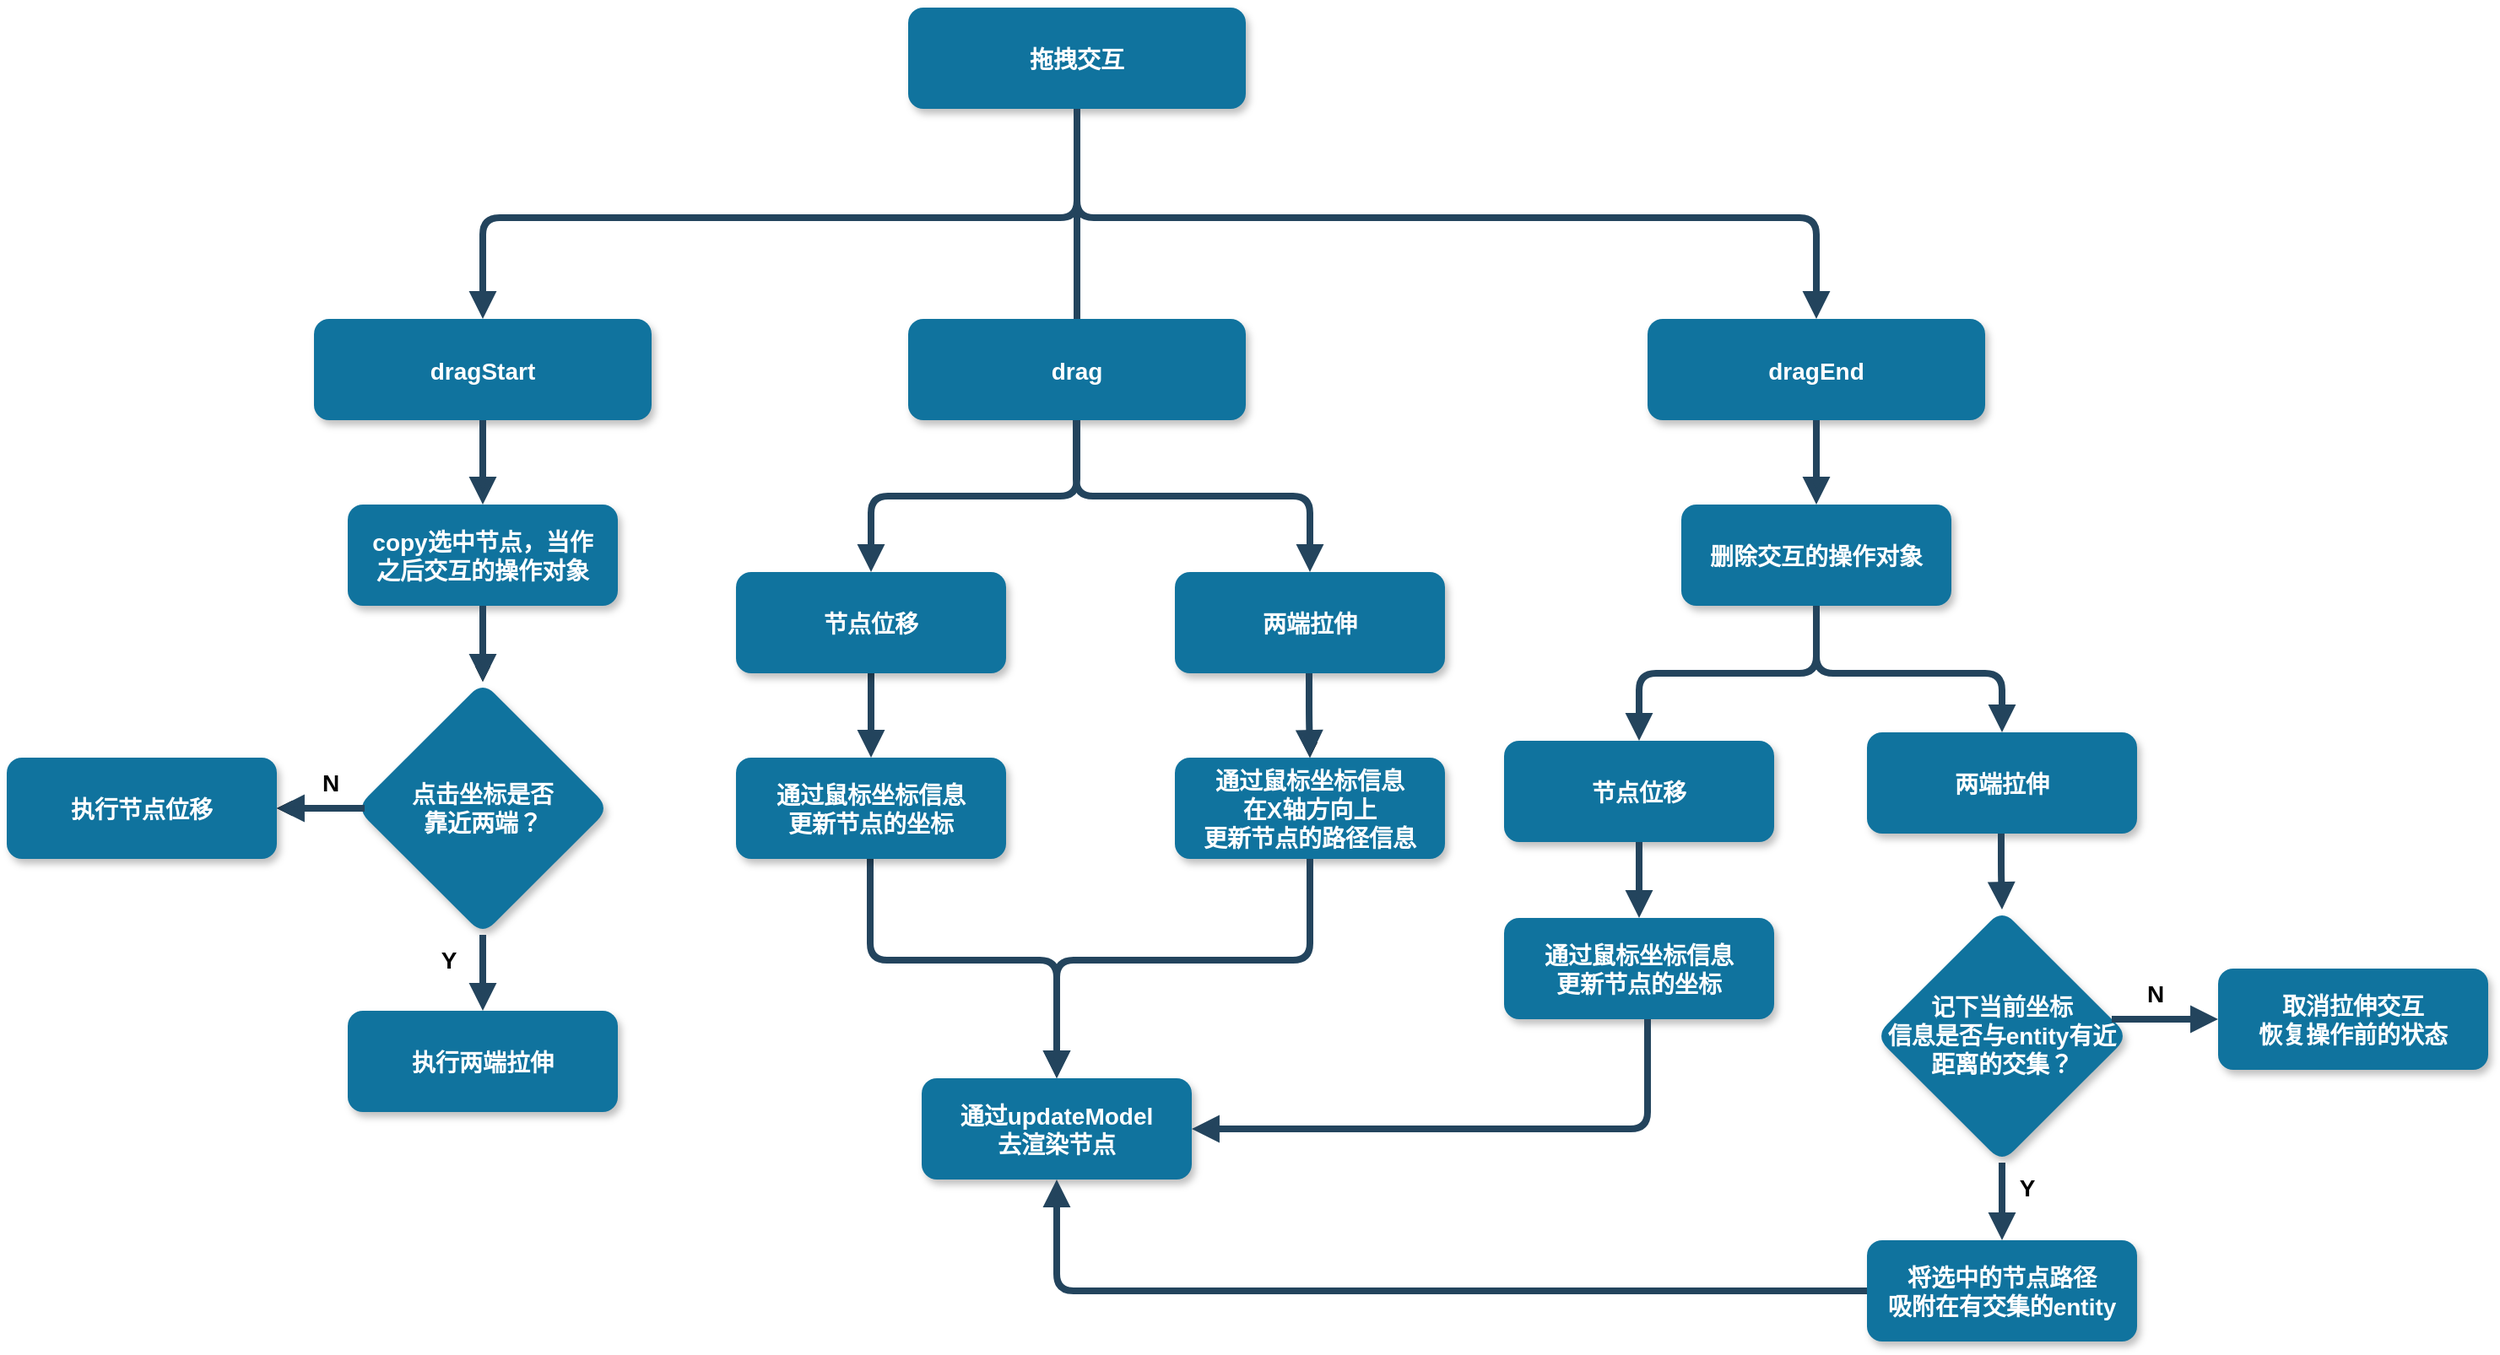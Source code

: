 <mxfile version="17.4.6" type="github">
  <diagram name="Page-1" id="97916047-d0de-89f5-080d-49f4d83e522f">
    <mxGraphModel dx="1426" dy="769" grid="1" gridSize="10" guides="1" tooltips="1" connect="1" arrows="1" fold="1" page="1" pageScale="1.5" pageWidth="1169" pageHeight="827" background="none" math="0" shadow="0">
      <root>
        <mxCell id="0" />
        <mxCell id="1" parent="0" />
        <mxCell id="2" value="拖拽交互" style="rounded=1;fillColor=#10739E;strokeColor=none;shadow=1;gradientColor=none;fontStyle=1;fontColor=#FFFFFF;fontSize=14;" parent="1" vertex="1">
          <mxGeometry x="672" y="205.5" width="200" height="60" as="geometry" />
        </mxCell>
        <mxCell id="4" value="dragStart" style="rounded=1;fillColor=#10739E;strokeColor=none;shadow=1;gradientColor=none;fontStyle=1;fontColor=#FFFFFF;fontSize=14;" parent="1" vertex="1">
          <mxGeometry x="320" y="390" width="200" height="60" as="geometry" />
        </mxCell>
        <mxCell id="6" value="dragEnd" style="rounded=1;fillColor=#10739E;strokeColor=none;shadow=1;gradientColor=none;fontStyle=1;fontColor=#FFFFFF;fontSize=14;" parent="1" vertex="1">
          <mxGeometry x="1110" y="390" width="200" height="60" as="geometry" />
        </mxCell>
        <mxCell id="30" value="" style="edgeStyle=elbowEdgeStyle;elbow=vertical;strokeWidth=4;endArrow=block;endFill=1;fontStyle=1;strokeColor=#23445D;" parent="1" target="5" edge="1">
          <mxGeometry x="22" y="165.5" width="100" height="100" as="geometry">
            <mxPoint x="772" y="405.5" as="sourcePoint" />
            <mxPoint x="122" y="165.5" as="targetPoint" />
          </mxGeometry>
        </mxCell>
        <mxCell id="31" value="" style="edgeStyle=elbowEdgeStyle;elbow=vertical;strokeWidth=4;endArrow=block;endFill=1;fontStyle=1;strokeColor=#23445D;exitX=0.5;exitY=1;exitDx=0;exitDy=0;" parent="1" source="2" target="4" edge="1">
          <mxGeometry x="22" y="165.5" width="100" height="100" as="geometry">
            <mxPoint x="770" y="320" as="sourcePoint" />
            <mxPoint x="122" y="165.5" as="targetPoint" />
            <Array as="points">
              <mxPoint x="630" y="330" />
            </Array>
          </mxGeometry>
        </mxCell>
        <mxCell id="5" value="drag" style="rounded=1;fillColor=#10739E;strokeColor=none;shadow=1;gradientColor=none;fontStyle=1;fontColor=#FFFFFF;fontSize=14;" parent="1" vertex="1">
          <mxGeometry x="672" y="390" width="200" height="60" as="geometry" />
        </mxCell>
        <mxCell id="KfJ0Ps1LDmdSnlEMpVgt-55" value="" style="edgeStyle=elbowEdgeStyle;elbow=vertical;strokeWidth=4;endArrow=none;endFill=1;fontStyle=1;strokeColor=#23445D;exitX=0.5;exitY=1;exitDx=0;exitDy=0;" parent="1" source="2" target="5" edge="1">
          <mxGeometry x="22" y="165.5" width="100" height="100" as="geometry">
            <mxPoint x="770" y="320" as="sourcePoint" />
            <mxPoint x="972" y="455.5" as="targetPoint" />
          </mxGeometry>
        </mxCell>
        <mxCell id="KfJ0Ps1LDmdSnlEMpVgt-57" value="" style="edgeStyle=elbowEdgeStyle;elbow=vertical;strokeWidth=4;endArrow=block;endFill=1;fontStyle=1;strokeColor=#23445D;entryX=0.5;entryY=0;entryDx=0;entryDy=0;exitX=0.5;exitY=1;exitDx=0;exitDy=0;" parent="1" source="2" target="6" edge="1">
          <mxGeometry x="273" y="160" width="100" height="100" as="geometry">
            <mxPoint x="840" y="290" as="sourcePoint" />
            <mxPoint x="731" y="444.5" as="targetPoint" />
            <Array as="points">
              <mxPoint x="910" y="330" />
              <mxPoint x="861" y="344.5" />
            </Array>
          </mxGeometry>
        </mxCell>
        <mxCell id="KfJ0Ps1LDmdSnlEMpVgt-66" value="" style="edgeStyle=elbowEdgeStyle;elbow=vertical;strokeWidth=4;endArrow=block;endFill=1;fontStyle=1;strokeColor=#23445D;entryX=0.5;entryY=0;entryDx=0;entryDy=0;exitX=0.5;exitY=1;exitDx=0;exitDy=0;" parent="1" source="4" target="KfJ0Ps1LDmdSnlEMpVgt-90" edge="1">
          <mxGeometry x="-70.5" y="-130" width="100" height="100" as="geometry">
            <mxPoint x="529.5" y="450" as="sourcePoint" />
            <mxPoint x="529.5" y="500" as="targetPoint" />
          </mxGeometry>
        </mxCell>
        <mxCell id="LZhOHBSebLu2bPCLG5DR-43" value="" style="edgeStyle=orthogonalEdgeStyle;rounded=0;orthogonalLoop=1;jettySize=auto;html=1;" parent="1" source="KfJ0Ps1LDmdSnlEMpVgt-68" target="KfJ0Ps1LDmdSnlEMpVgt-78" edge="1">
          <mxGeometry relative="1" as="geometry" />
        </mxCell>
        <mxCell id="KfJ0Ps1LDmdSnlEMpVgt-68" value="&lt;font color=&quot;#ffffff&quot;&gt;&lt;span style=&quot;font-size: 14px&quot;&gt;&lt;b&gt;点击坐标是否&lt;br&gt;靠近两端？&lt;/b&gt;&lt;/span&gt;&lt;/font&gt;" style="rhombus;whiteSpace=wrap;html=1;fillColor=#10739E;rounded=1;shadow=1;strokeColor=none;strokeWidth=14;" parent="1" vertex="1">
          <mxGeometry x="345" y="605" width="150" height="150" as="geometry" />
        </mxCell>
        <mxCell id="KfJ0Ps1LDmdSnlEMpVgt-70" value="" style="edgeStyle=elbowEdgeStyle;elbow=vertical;strokeWidth=4;endArrow=block;endFill=1;fontStyle=1;strokeColor=#23445D;entryX=1;entryY=0.5;entryDx=0;entryDy=0;" parent="1" target="KfJ0Ps1LDmdSnlEMpVgt-78" edge="1">
          <mxGeometry x="-500" y="100" width="100" height="100" as="geometry">
            <mxPoint x="350" y="680" as="sourcePoint" />
            <mxPoint x="220" y="820" as="targetPoint" />
            <Array as="points">
              <mxPoint x="320" y="680" />
              <mxPoint x="310" y="705" />
              <mxPoint x="290" y="720" />
              <mxPoint x="280" y="700" />
              <mxPoint x="230" y="710" />
              <mxPoint x="160" y="700" />
              <mxPoint x="80" y="710" />
            </Array>
          </mxGeometry>
        </mxCell>
        <mxCell id="KfJ0Ps1LDmdSnlEMpVgt-71" value="" style="edgeStyle=elbowEdgeStyle;elbow=vertical;strokeWidth=4;endArrow=block;endFill=1;fontStyle=1;strokeColor=#23445D;entryX=0.5;entryY=0;entryDx=0;entryDy=0;" parent="1" target="KfJ0Ps1LDmdSnlEMpVgt-79" edge="1">
          <mxGeometry x="171.5" y="-130" width="100" height="100" as="geometry">
            <mxPoint x="771.5" y="450" as="sourcePoint" />
            <mxPoint x="771.5" y="500" as="targetPoint" />
          </mxGeometry>
        </mxCell>
        <mxCell id="KfJ0Ps1LDmdSnlEMpVgt-72" value="" style="edgeStyle=elbowEdgeStyle;elbow=vertical;strokeWidth=4;endArrow=block;endFill=1;fontStyle=1;strokeColor=#23445D;entryX=0.5;entryY=0;entryDx=0;entryDy=0;exitX=0.5;exitY=1;exitDx=0;exitDy=0;" parent="1" source="KfJ0Ps1LDmdSnlEMpVgt-68" target="KfJ0Ps1LDmdSnlEMpVgt-73" edge="1">
          <mxGeometry x="-91" y="200" width="100" height="100" as="geometry">
            <mxPoint x="419.5" y="780" as="sourcePoint" />
            <mxPoint x="419.5" y="830" as="targetPoint" />
          </mxGeometry>
        </mxCell>
        <mxCell id="KfJ0Ps1LDmdSnlEMpVgt-73" value="执行两端拉伸" style="rounded=1;fillColor=#10739E;strokeColor=none;shadow=1;gradientColor=none;fontStyle=1;fontColor=#FFFFFF;fontSize=14;" parent="1" vertex="1">
          <mxGeometry x="340" y="800" width="160" height="60" as="geometry" />
        </mxCell>
        <mxCell id="KfJ0Ps1LDmdSnlEMpVgt-74" value="&lt;font color=&quot;#000000&quot;&gt;&lt;b&gt;Y&lt;/b&gt;&lt;/font&gt;" style="text;html=1;strokeColor=none;fillColor=none;align=center;verticalAlign=middle;whiteSpace=wrap;rounded=0;shadow=1;fontSize=14;fontColor=#FFFFFF;" parent="1" vertex="1">
          <mxGeometry x="370" y="755" width="60" height="30" as="geometry" />
        </mxCell>
        <mxCell id="KfJ0Ps1LDmdSnlEMpVgt-76" value="&lt;font color=&quot;#000000&quot;&gt;&lt;b&gt;N&lt;/b&gt;&lt;/font&gt;" style="text;html=1;strokeColor=none;fillColor=none;align=center;verticalAlign=middle;whiteSpace=wrap;rounded=0;shadow=1;fontSize=14;fontColor=#FFFFFF;" parent="1" vertex="1">
          <mxGeometry x="300" y="650" width="60" height="30" as="geometry" />
        </mxCell>
        <mxCell id="KfJ0Ps1LDmdSnlEMpVgt-78" value="执行节点位移" style="rounded=1;fillColor=#10739E;strokeColor=none;shadow=1;gradientColor=none;fontStyle=1;fontColor=#FFFFFF;fontSize=14;" parent="1" vertex="1">
          <mxGeometry x="138" y="650" width="160" height="60" as="geometry" />
        </mxCell>
        <mxCell id="LZhOHBSebLu2bPCLG5DR-50" value="" style="edgeStyle=orthogonalEdgeStyle;rounded=0;orthogonalLoop=1;jettySize=auto;html=1;" parent="1" source="KfJ0Ps1LDmdSnlEMpVgt-79" target="KfJ0Ps1LDmdSnlEMpVgt-86" edge="1">
          <mxGeometry relative="1" as="geometry" />
        </mxCell>
        <mxCell id="KfJ0Ps1LDmdSnlEMpVgt-79" value="两端拉伸" style="rounded=1;fillColor=#10739E;strokeColor=none;shadow=1;gradientColor=none;fontStyle=1;fontColor=#FFFFFF;fontSize=14;" parent="1" vertex="1">
          <mxGeometry x="830" y="540" width="160" height="60" as="geometry" />
        </mxCell>
        <mxCell id="KfJ0Ps1LDmdSnlEMpVgt-80" value="" style="edgeStyle=elbowEdgeStyle;elbow=vertical;strokeWidth=4;endArrow=block;endFill=1;fontStyle=1;strokeColor=#23445D;entryX=0.5;entryY=0;entryDx=0;entryDy=0;exitX=0.5;exitY=1;exitDx=0;exitDy=0;" parent="1" source="KfJ0Ps1LDmdSnlEMpVgt-83" target="KfJ0Ps1LDmdSnlEMpVgt-85" edge="1">
          <mxGeometry x="-180" y="80" width="100" height="100" as="geometry">
            <mxPoint x="650" y="600" as="sourcePoint" />
            <mxPoint x="420" y="710" as="targetPoint" />
          </mxGeometry>
        </mxCell>
        <mxCell id="KfJ0Ps1LDmdSnlEMpVgt-81" value="" style="edgeStyle=elbowEdgeStyle;elbow=vertical;strokeWidth=4;endArrow=block;endFill=1;fontStyle=1;strokeColor=#23445D;entryX=0.5;entryY=0;entryDx=0;entryDy=0;" parent="1" target="KfJ0Ps1LDmdSnlEMpVgt-88" edge="1">
          <mxGeometry x="49.5" y="130" width="100" height="100" as="geometry">
            <mxPoint x="649.5" y="710" as="sourcePoint" />
            <mxPoint x="649.5" y="760" as="targetPoint" />
            <Array as="points">
              <mxPoint x="700" y="770" />
              <mxPoint x="710" y="760" />
            </Array>
          </mxGeometry>
        </mxCell>
        <mxCell id="KfJ0Ps1LDmdSnlEMpVgt-83" value="节点位移" style="rounded=1;fillColor=#10739E;strokeColor=none;shadow=1;gradientColor=none;fontStyle=1;fontColor=#FFFFFF;fontSize=14;" parent="1" vertex="1">
          <mxGeometry x="570" y="540" width="160" height="60" as="geometry" />
        </mxCell>
        <mxCell id="KfJ0Ps1LDmdSnlEMpVgt-84" value="" style="edgeStyle=elbowEdgeStyle;elbow=vertical;strokeWidth=4;endArrow=block;endFill=1;fontStyle=1;strokeColor=#23445D;entryX=0.5;entryY=0;entryDx=0;entryDy=0;exitX=0.5;exitY=1;exitDx=0;exitDy=0;" parent="1" source="5" target="KfJ0Ps1LDmdSnlEMpVgt-83" edge="1">
          <mxGeometry x="110" y="-120" width="100" height="100" as="geometry">
            <mxPoint x="710" y="460" as="sourcePoint" />
            <mxPoint x="848.5" y="550" as="targetPoint" />
          </mxGeometry>
        </mxCell>
        <mxCell id="KfJ0Ps1LDmdSnlEMpVgt-85" value="通过鼠标坐标信息&#xa;更新节点的坐标" style="rounded=1;fillColor=#10739E;strokeColor=none;shadow=1;gradientColor=none;fontStyle=1;fontColor=#FFFFFF;fontSize=14;" parent="1" vertex="1">
          <mxGeometry x="570" y="650" width="160" height="60" as="geometry" />
        </mxCell>
        <mxCell id="KfJ0Ps1LDmdSnlEMpVgt-86" value="通过鼠标坐标信息&#xa;在X轴方向上&#xa;更新节点的路径信息" style="rounded=1;fillColor=#10739E;strokeColor=none;shadow=1;gradientColor=none;fontStyle=1;fontColor=#FFFFFF;fontSize=14;" parent="1" vertex="1">
          <mxGeometry x="830" y="650" width="160" height="60" as="geometry" />
        </mxCell>
        <mxCell id="KfJ0Ps1LDmdSnlEMpVgt-87" value="" style="edgeStyle=elbowEdgeStyle;elbow=vertical;strokeWidth=4;endArrow=block;endFill=1;fontStyle=1;strokeColor=#23445D;exitX=0.5;exitY=1;exitDx=0;exitDy=0;entryX=0.5;entryY=0;entryDx=0;entryDy=0;" parent="1" target="KfJ0Ps1LDmdSnlEMpVgt-86" edge="1">
          <mxGeometry x="79.5" y="80" width="100" height="100" as="geometry">
            <mxPoint x="909.5" y="600" as="sourcePoint" />
            <mxPoint x="909.5" y="650" as="targetPoint" />
          </mxGeometry>
        </mxCell>
        <mxCell id="KfJ0Ps1LDmdSnlEMpVgt-88" value="通过updateModel&#xa;去渲染节点" style="rounded=1;fillColor=#10739E;strokeColor=none;shadow=1;gradientColor=none;fontStyle=1;fontColor=#FFFFFF;fontSize=14;" parent="1" vertex="1">
          <mxGeometry x="680" y="840" width="160" height="60" as="geometry" />
        </mxCell>
        <mxCell id="KfJ0Ps1LDmdSnlEMpVgt-89" value="" style="edgeStyle=elbowEdgeStyle;elbow=vertical;strokeWidth=4;endArrow=block;endFill=1;fontStyle=1;strokeColor=#23445D;entryX=0.5;entryY=0;entryDx=0;entryDy=0;" parent="1" target="KfJ0Ps1LDmdSnlEMpVgt-88" edge="1">
          <mxGeometry x="310" y="130" width="100" height="100" as="geometry">
            <mxPoint x="910" y="710" as="sourcePoint" />
            <mxPoint x="1032.5" y="770" as="targetPoint" />
            <Array as="points">
              <mxPoint x="830" y="770" />
              <mxPoint x="860" y="750" />
              <mxPoint x="820" y="760" />
              <mxPoint x="840" y="770" />
              <mxPoint x="860" y="760" />
            </Array>
          </mxGeometry>
        </mxCell>
        <mxCell id="KfJ0Ps1LDmdSnlEMpVgt-92" value="" style="edgeStyle=orthogonalEdgeStyle;rounded=0;orthogonalLoop=1;jettySize=auto;html=1;fontSize=14;fontColor=#000000;" parent="1" source="KfJ0Ps1LDmdSnlEMpVgt-90" target="KfJ0Ps1LDmdSnlEMpVgt-68" edge="1">
          <mxGeometry relative="1" as="geometry" />
        </mxCell>
        <mxCell id="KfJ0Ps1LDmdSnlEMpVgt-90" value="copy选中节点，当作&#xa;之后交互的操作对象" style="rounded=1;fillColor=#10739E;strokeColor=none;shadow=1;gradientColor=none;fontStyle=1;fontColor=#FFFFFF;fontSize=14;" parent="1" vertex="1">
          <mxGeometry x="340" y="500" width="160" height="60" as="geometry" />
        </mxCell>
        <mxCell id="KfJ0Ps1LDmdSnlEMpVgt-91" value="" style="edgeStyle=elbowEdgeStyle;elbow=vertical;strokeWidth=4;endArrow=block;endFill=1;fontStyle=1;strokeColor=#23445D;exitX=0.5;exitY=1;exitDx=0;exitDy=0;" parent="1" source="KfJ0Ps1LDmdSnlEMpVgt-90" target="KfJ0Ps1LDmdSnlEMpVgt-68" edge="1">
          <mxGeometry x="-360" y="330" width="100" height="100" as="geometry">
            <mxPoint x="420" y="580" as="sourcePoint" />
            <mxPoint x="240" y="960" as="targetPoint" />
            <Array as="points">
              <mxPoint x="420" y="610" />
            </Array>
          </mxGeometry>
        </mxCell>
        <mxCell id="KfJ0Ps1LDmdSnlEMpVgt-93" value="将选中的节点路径&#xa;吸附在有交集的entity" style="rounded=1;fillColor=#10739E;strokeColor=none;shadow=1;gradientColor=none;fontStyle=1;fontColor=#FFFFFF;fontSize=14;" parent="1" vertex="1">
          <mxGeometry x="1240" y="936" width="160" height="60" as="geometry" />
        </mxCell>
        <mxCell id="KfJ0Ps1LDmdSnlEMpVgt-94" value="" style="edgeStyle=elbowEdgeStyle;elbow=vertical;strokeWidth=4;endArrow=block;endFill=1;fontStyle=1;strokeColor=#23445D;entryX=0.5;entryY=0;entryDx=0;entryDy=0;exitX=0.5;exitY=1;exitDx=0;exitDy=0;" parent="1" source="LZhOHBSebLu2bPCLG5DR-32" target="KfJ0Ps1LDmdSnlEMpVgt-93" edge="1">
          <mxGeometry x="59" y="750" width="100" height="100" as="geometry">
            <mxPoint x="1325" y="875" as="sourcePoint" />
            <mxPoint x="1339" y="910" as="targetPoint" />
          </mxGeometry>
        </mxCell>
        <mxCell id="LZhOHBSebLu2bPCLG5DR-32" value="&lt;font color=&quot;#ffffff&quot;&gt;&lt;span style=&quot;font-size: 14px&quot;&gt;&lt;b&gt;记下当前坐标&lt;br&gt;信息是否与entity有近距离的交集？&lt;br&gt;&lt;/b&gt;&lt;/span&gt;&lt;/font&gt;" style="rhombus;whiteSpace=wrap;html=1;fillColor=#10739E;rounded=1;shadow=1;strokeColor=none;strokeWidth=14;" parent="1" vertex="1">
          <mxGeometry x="1245" y="740" width="150" height="150" as="geometry" />
        </mxCell>
        <mxCell id="LZhOHBSebLu2bPCLG5DR-33" value="" style="edgeStyle=elbowEdgeStyle;elbow=vertical;strokeWidth=4;endArrow=block;endFill=1;fontStyle=1;strokeColor=#23445D;exitX=0.5;exitY=1;exitDx=0;exitDy=0;" parent="1" source="6" target="LZhOHBSebLu2bPCLG5DR-39" edge="1">
          <mxGeometry x="-146" y="360" width="100" height="100" as="geometry">
            <mxPoint x="1125" y="450" as="sourcePoint" />
            <mxPoint x="1120" y="530" as="targetPoint" />
          </mxGeometry>
        </mxCell>
        <mxCell id="LZhOHBSebLu2bPCLG5DR-34" value="&lt;font color=&quot;#000000&quot;&gt;&lt;b&gt;Y&lt;/b&gt;&lt;/font&gt;" style="text;html=1;strokeColor=none;fillColor=none;align=center;verticalAlign=middle;whiteSpace=wrap;rounded=0;shadow=1;fontSize=14;fontColor=#FFFFFF;" parent="1" vertex="1">
          <mxGeometry x="1305" y="890" width="60" height="30" as="geometry" />
        </mxCell>
        <mxCell id="LZhOHBSebLu2bPCLG5DR-35" value="&lt;font color=&quot;#000000&quot;&gt;&lt;b&gt;N&lt;/b&gt;&lt;/font&gt;" style="text;html=1;strokeColor=none;fillColor=none;align=center;verticalAlign=middle;whiteSpace=wrap;rounded=0;shadow=1;fontSize=14;fontColor=#FFFFFF;" parent="1" vertex="1">
          <mxGeometry x="1381" y="775" width="60" height="30" as="geometry" />
        </mxCell>
        <mxCell id="LZhOHBSebLu2bPCLG5DR-36" value="" style="edgeStyle=elbowEdgeStyle;elbow=vertical;strokeWidth=4;endArrow=block;endFill=1;fontStyle=1;strokeColor=#23445D;entryX=0;entryY=0.5;entryDx=0;entryDy=0;" parent="1" source="LZhOHBSebLu2bPCLG5DR-32" target="LZhOHBSebLu2bPCLG5DR-37" edge="1">
          <mxGeometry x="542.5" y="194.5" width="100" height="100" as="geometry">
            <mxPoint x="1415" y="800" as="sourcePoint" />
            <mxPoint x="1420" y="810" as="targetPoint" />
            <Array as="points">
              <mxPoint x="1430" y="805" />
              <mxPoint x="1332.5" y="814.5" />
              <mxPoint x="1322.5" y="794.5" />
              <mxPoint x="1272.5" y="804.5" />
              <mxPoint x="1202.5" y="794.5" />
              <mxPoint x="1122.5" y="804.5" />
            </Array>
          </mxGeometry>
        </mxCell>
        <mxCell id="LZhOHBSebLu2bPCLG5DR-37" value="取消拉伸交互&#xa;恢复操作前的状态" style="rounded=1;fillColor=#10739E;strokeColor=none;shadow=1;gradientColor=none;fontStyle=1;fontColor=#FFFFFF;fontSize=14;" parent="1" vertex="1">
          <mxGeometry x="1448" y="775" width="160" height="60" as="geometry" />
        </mxCell>
        <mxCell id="LZhOHBSebLu2bPCLG5DR-39" value="删除交互的操作对象" style="rounded=1;fillColor=#10739E;strokeColor=none;shadow=1;gradientColor=none;fontStyle=1;fontColor=#FFFFFF;fontSize=14;" parent="1" vertex="1">
          <mxGeometry x="1130" y="500" width="160" height="60" as="geometry" />
        </mxCell>
        <mxCell id="LZhOHBSebLu2bPCLG5DR-44" value="节点位移" style="rounded=1;fillColor=#10739E;strokeColor=none;shadow=1;gradientColor=none;fontStyle=1;fontColor=#FFFFFF;fontSize=14;" parent="1" vertex="1">
          <mxGeometry x="1025" y="640" width="160" height="60" as="geometry" />
        </mxCell>
        <mxCell id="LZhOHBSebLu2bPCLG5DR-45" value="两端拉伸" style="rounded=1;fillColor=#10739E;strokeColor=none;shadow=1;gradientColor=none;fontStyle=1;fontColor=#FFFFFF;fontSize=14;" parent="1" vertex="1">
          <mxGeometry x="1240" y="635" width="160" height="60" as="geometry" />
        </mxCell>
        <mxCell id="LZhOHBSebLu2bPCLG5DR-46" value="" style="edgeStyle=elbowEdgeStyle;elbow=vertical;strokeWidth=4;endArrow=block;endFill=1;fontStyle=1;strokeColor=#23445D;entryX=0.5;entryY=0;entryDx=0;entryDy=0;" parent="1" target="LZhOHBSebLu2bPCLG5DR-45" edge="1">
          <mxGeometry x="610" y="-20" width="100" height="100" as="geometry">
            <mxPoint x="1210" y="560" as="sourcePoint" />
            <mxPoint x="1348.5" y="650" as="targetPoint" />
            <Array as="points">
              <mxPoint x="1240" y="600" />
            </Array>
          </mxGeometry>
        </mxCell>
        <mxCell id="LZhOHBSebLu2bPCLG5DR-47" value="" style="edgeStyle=elbowEdgeStyle;elbow=vertical;strokeWidth=4;endArrow=block;endFill=1;fontStyle=1;strokeColor=#23445D;entryX=0.5;entryY=0;entryDx=0;entryDy=0;exitX=0.5;exitY=1;exitDx=0;exitDy=0;" parent="1" source="LZhOHBSebLu2bPCLG5DR-39" target="LZhOHBSebLu2bPCLG5DR-44" edge="1">
          <mxGeometry x="520" y="-20" width="100" height="100" as="geometry">
            <mxPoint x="1120" y="560" as="sourcePoint" />
            <mxPoint x="1258.5" y="650" as="targetPoint" />
            <Array as="points">
              <mxPoint x="1180" y="600" />
            </Array>
          </mxGeometry>
        </mxCell>
        <mxCell id="LZhOHBSebLu2bPCLG5DR-48" value="" style="edgeStyle=elbowEdgeStyle;elbow=vertical;strokeWidth=4;endArrow=block;endFill=1;fontStyle=1;strokeColor=#23445D;exitX=0.5;exitY=1;exitDx=0;exitDy=0;" parent="1" target="LZhOHBSebLu2bPCLG5DR-32" edge="1">
          <mxGeometry x="489.5" y="175" width="100" height="100" as="geometry">
            <mxPoint x="1319.5" y="695" as="sourcePoint" />
            <mxPoint x="1320" y="750" as="targetPoint" />
          </mxGeometry>
        </mxCell>
        <mxCell id="LZhOHBSebLu2bPCLG5DR-49" value="通过鼠标坐标信息&#xa;更新节点的坐标" style="rounded=1;fillColor=#10739E;strokeColor=none;shadow=1;gradientColor=none;fontStyle=1;fontColor=#FFFFFF;fontSize=14;" parent="1" vertex="1">
          <mxGeometry x="1025" y="745" width="160" height="60" as="geometry" />
        </mxCell>
        <mxCell id="LZhOHBSebLu2bPCLG5DR-51" value="" style="edgeStyle=elbowEdgeStyle;elbow=vertical;strokeWidth=4;endArrow=block;endFill=1;fontStyle=1;strokeColor=#23445D;exitX=0.5;exitY=1;exitDx=0;exitDy=0;" parent="1" source="LZhOHBSebLu2bPCLG5DR-44" target="LZhOHBSebLu2bPCLG5DR-49" edge="1">
          <mxGeometry x="274.5" y="180" width="100" height="100" as="geometry">
            <mxPoint x="1110" y="750" as="sourcePoint" />
            <mxPoint x="1105" y="750" as="targetPoint" />
          </mxGeometry>
        </mxCell>
        <mxCell id="tQvodaF0wjbq3VD4PqNA-32" value="" style="edgeStyle=elbowEdgeStyle;elbow=vertical;strokeWidth=4;endArrow=block;endFill=1;fontStyle=1;strokeColor=#23445D;entryX=1;entryY=0.5;entryDx=0;entryDy=0;" edge="1" parent="1" target="KfJ0Ps1LDmdSnlEMpVgt-88">
          <mxGeometry x="510" y="225" width="100" height="100" as="geometry">
            <mxPoint x="1110" y="805" as="sourcePoint" />
            <mxPoint x="972" y="905" as="targetPoint" />
            <Array as="points">
              <mxPoint x="920" y="870" />
              <mxPoint x="960" y="850" />
              <mxPoint x="990" y="860" />
              <mxPoint x="1060" y="855" />
              <mxPoint x="1060" y="845" />
              <mxPoint x="1020" y="855" />
              <mxPoint x="1040" y="865" />
              <mxPoint x="1060" y="855" />
            </Array>
          </mxGeometry>
        </mxCell>
        <mxCell id="tQvodaF0wjbq3VD4PqNA-33" value="" style="edgeStyle=elbowEdgeStyle;elbow=vertical;strokeWidth=4;endArrow=block;endFill=1;fontStyle=1;strokeColor=#23445D;entryX=0.5;entryY=1;entryDx=0;entryDy=0;exitX=0;exitY=0.5;exitDx=0;exitDy=0;" edge="1" parent="1" source="KfJ0Ps1LDmdSnlEMpVgt-93" target="KfJ0Ps1LDmdSnlEMpVgt-88">
          <mxGeometry x="608" y="372.5" width="100" height="100" as="geometry">
            <mxPoint x="1208" y="952.5" as="sourcePoint" />
            <mxPoint x="950" y="987.5" as="targetPoint" />
            <Array as="points">
              <mxPoint x="1040" y="966" />
              <mxPoint x="1030" y="960" />
              <mxPoint x="1050" y="970" />
              <mxPoint x="1110" y="840" />
              <mxPoint x="1158" y="1002.5" />
              <mxPoint x="1158" y="992.5" />
              <mxPoint x="1118" y="1002.5" />
              <mxPoint x="1138" y="1012.5" />
              <mxPoint x="1158" y="1002.5" />
            </Array>
          </mxGeometry>
        </mxCell>
      </root>
    </mxGraphModel>
  </diagram>
</mxfile>
